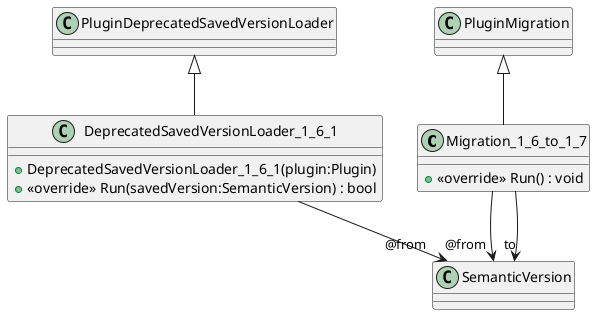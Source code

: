 @startuml
class Migration_1_6_to_1_7 {
    + <<override>> Run() : void
}
class DeprecatedSavedVersionLoader_1_6_1 {
    + DeprecatedSavedVersionLoader_1_6_1(plugin:Plugin)
    + <<override>> Run(savedVersion:SemanticVersion) : bool
}
PluginMigration <|-- Migration_1_6_to_1_7
Migration_1_6_to_1_7 --> "@from" SemanticVersion
Migration_1_6_to_1_7 --> "to" SemanticVersion
PluginDeprecatedSavedVersionLoader <|-- DeprecatedSavedVersionLoader_1_6_1
DeprecatedSavedVersionLoader_1_6_1 --> "@from" SemanticVersion
@enduml
